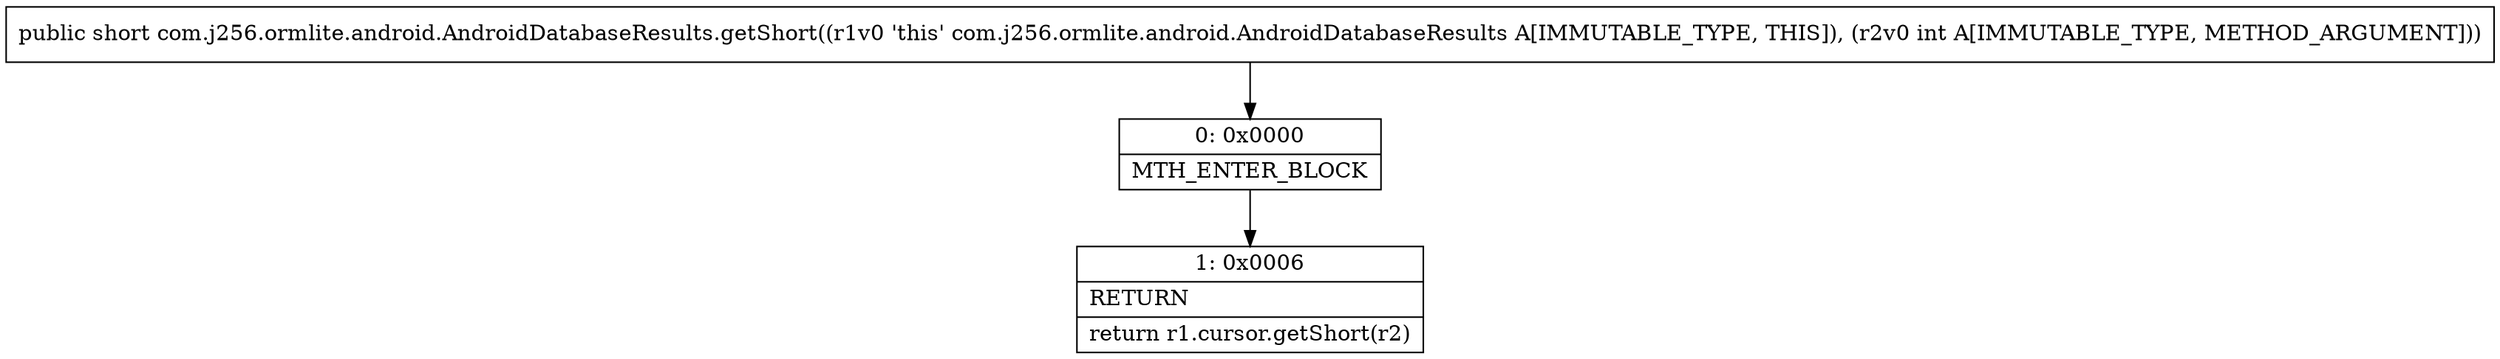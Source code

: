 digraph "CFG forcom.j256.ormlite.android.AndroidDatabaseResults.getShort(I)S" {
Node_0 [shape=record,label="{0\:\ 0x0000|MTH_ENTER_BLOCK\l}"];
Node_1 [shape=record,label="{1\:\ 0x0006|RETURN\l|return r1.cursor.getShort(r2)\l}"];
MethodNode[shape=record,label="{public short com.j256.ormlite.android.AndroidDatabaseResults.getShort((r1v0 'this' com.j256.ormlite.android.AndroidDatabaseResults A[IMMUTABLE_TYPE, THIS]), (r2v0 int A[IMMUTABLE_TYPE, METHOD_ARGUMENT])) }"];
MethodNode -> Node_0;
Node_0 -> Node_1;
}

